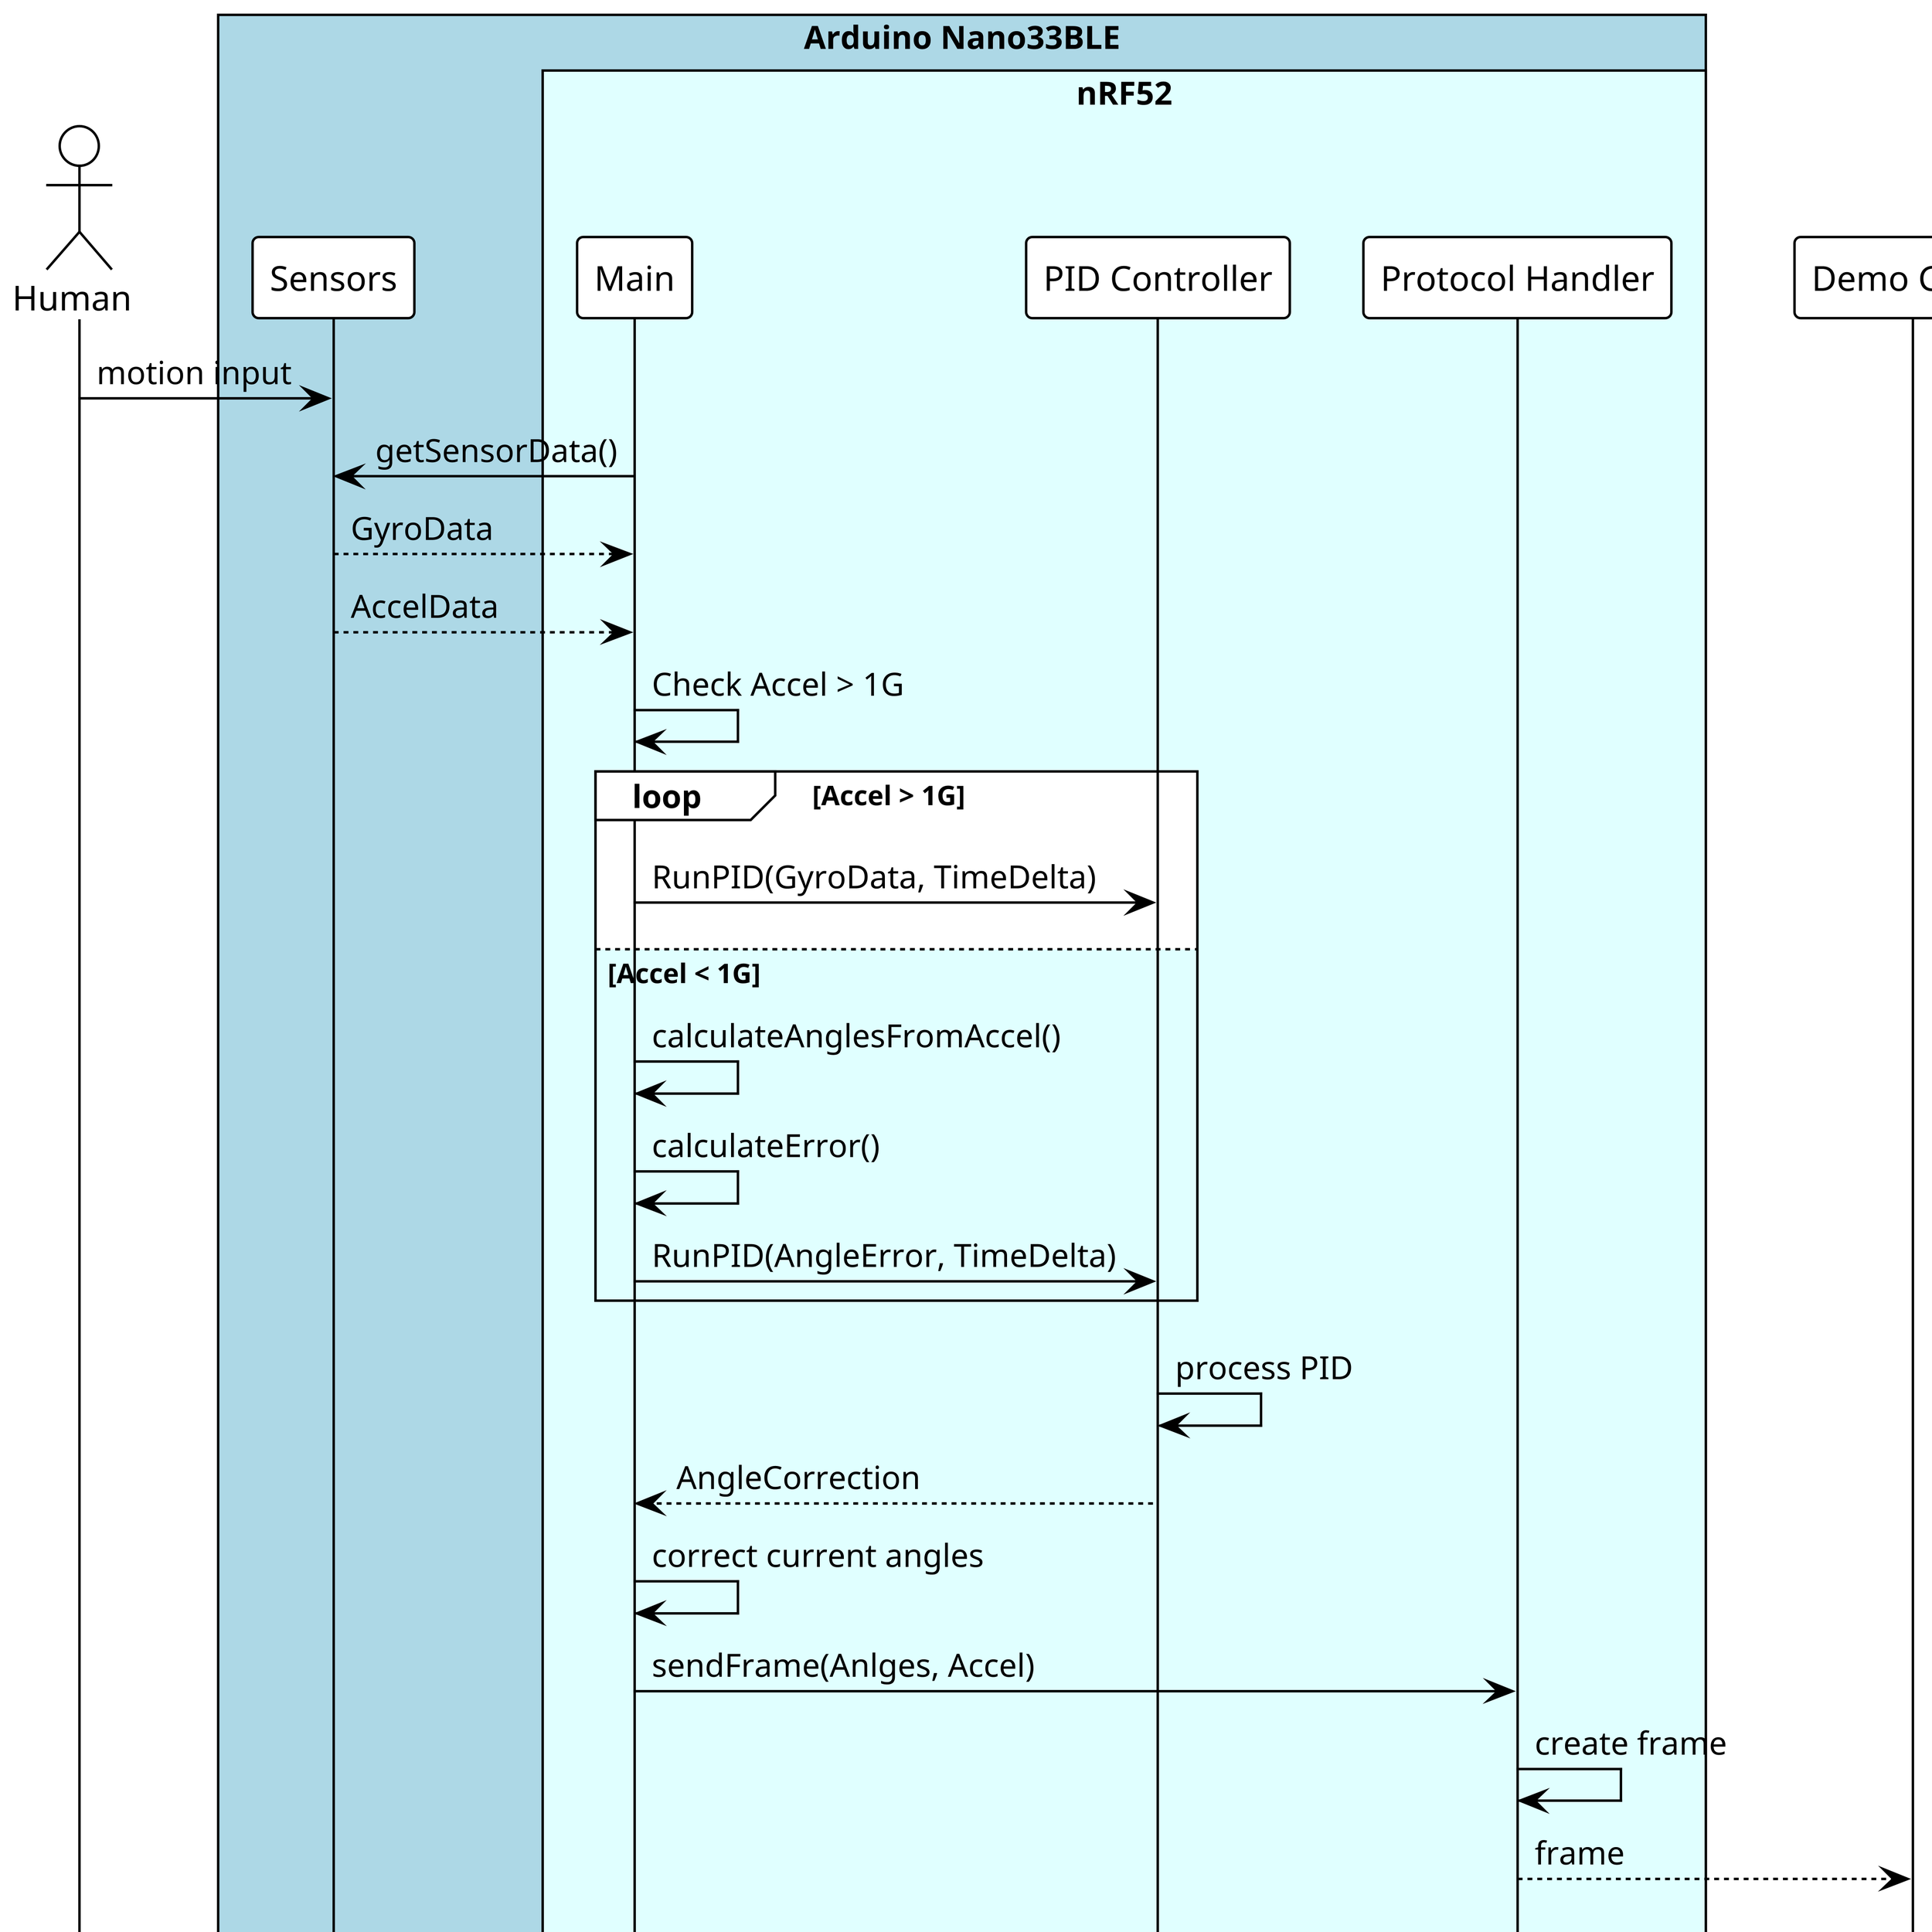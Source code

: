 @startuml

!theme plain
skinparam dpi 500

!pragma teoz true
actor       "Human"             as client
box         "Arduino Nano33BLE" #LightBlue
participant "Sensors"           as sensors
box         "nRF52"             #LightCyan
participant "Main"              as main
participant "PID Controller"    as pid
participant "Protocol Handler"  as protocol
end box
end box
participant "Demo Game"         as game

client    ->    sensors:    motion input
main      ->    sensors:    getSensorData()
sensors   -->   main:       GyroData
sensors   -->   main:       AccelData
main      ->    main:       Check Accel > 1G
'=============================================
loop Accel > 1G  
main      ->    pid:        RunPID(GyroData, TimeDelta)  
'--------------------------------------------
else Accel < 1G
main      ->    main:       calculateAnglesFromAccel()
main      ->    main:       calculateError()
main      ->    pid:        RunPID(AngleError, TimeDelta)  
end
'============================================
pid       ->    pid:        process PID
pid       -->   main:       AngleCorrection
main      ->    main:       correct current angles
main      ->    protocol:   sendFrame(Anlges, Accel)
protocol  ->    protocol:   create frame
protocol  -->   game:       frame
game      ->    game:       interpret frame
game      ->    game:       rotate drone
game      ->    game:       move drone

@enduml